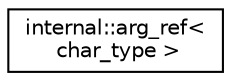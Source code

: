 digraph "Graphical Class Hierarchy"
{
  edge [fontname="Helvetica",fontsize="10",labelfontname="Helvetica",labelfontsize="10"];
  node [fontname="Helvetica",fontsize="10",shape=record];
  rankdir="LR";
  Node1 [label="internal::arg_ref\<\l char_type \>",height=0.2,width=0.4,color="black", fillcolor="white", style="filled",URL="$structinternal_1_1arg__ref.html"];
}
